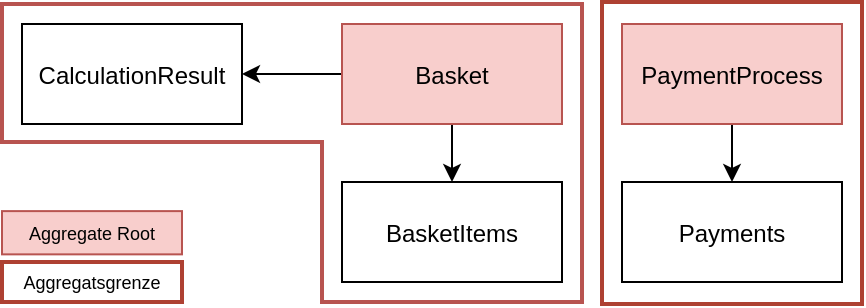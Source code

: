 <mxfile version="15.7.3" type="device"><diagram id="YNvy5CeQ-3F3aSyPwZH2" name="Seite-1"><mxGraphModel dx="367" dy="342" grid="1" gridSize="10" guides="1" tooltips="1" connect="1" arrows="1" fold="1" page="1" pageScale="1" pageWidth="1169" pageHeight="827" math="0" shadow="0"><root><mxCell id="0"/><mxCell id="1" parent="0"/><mxCell id="n4WCS9TmB4n6hIqTj7AG-1" value="" style="rounded=0;whiteSpace=wrap;html=1;fillColor=none;strokeColor=#ae4132;strokeWidth=2;" parent="1" vertex="1"><mxGeometry x="670" y="210" width="130" height="151" as="geometry"/></mxCell><mxCell id="n4WCS9TmB4n6hIqTj7AG-3" style="edgeStyle=orthogonalEdgeStyle;rounded=0;orthogonalLoop=1;jettySize=auto;html=1;fontColor=#000000;strokeColor=#000000;" parent="1" source="n4WCS9TmB4n6hIqTj7AG-5" target="n4WCS9TmB4n6hIqTj7AG-6" edge="1"><mxGeometry relative="1" as="geometry"/></mxCell><mxCell id="n4WCS9TmB4n6hIqTj7AG-4" style="edgeStyle=orthogonalEdgeStyle;rounded=0;orthogonalLoop=1;jettySize=auto;html=1;fontColor=#000000;strokeColor=#000000;" parent="1" source="n4WCS9TmB4n6hIqTj7AG-5" target="n4WCS9TmB4n6hIqTj7AG-7" edge="1"><mxGeometry relative="1" as="geometry"/></mxCell><mxCell id="n4WCS9TmB4n6hIqTj7AG-5" value="Basket" style="strokeColor=#b85450;fillColor=#f8cecc;" parent="1" vertex="1"><mxGeometry x="540" y="221" width="110" height="50" as="geometry"/></mxCell><mxCell id="n4WCS9TmB4n6hIqTj7AG-6" value="CalculationResult" style="strokeColor=#000000;fillColor=#FFFFFF;fontColor=#000000;" parent="1" vertex="1"><mxGeometry x="380" y="221" width="110" height="50" as="geometry"/></mxCell><mxCell id="n4WCS9TmB4n6hIqTj7AG-7" value="BasketItems" style="strokeColor=#000000;fillColor=#FFFFFF;fontColor=#000000;" parent="1" vertex="1"><mxGeometry x="540" y="300" width="110" height="50" as="geometry"/></mxCell><mxCell id="n4WCS9TmB4n6hIqTj7AG-8" style="edgeStyle=orthogonalEdgeStyle;rounded=0;orthogonalLoop=1;jettySize=auto;html=1;fontColor=#000000;strokeColor=#000000;" parent="1" source="n4WCS9TmB4n6hIqTj7AG-9" target="n4WCS9TmB4n6hIqTj7AG-10" edge="1"><mxGeometry relative="1" as="geometry"/></mxCell><mxCell id="n4WCS9TmB4n6hIqTj7AG-9" value="PaymentProcess" style="strokeColor=#b85450;fillColor=#f8cecc;" parent="1" vertex="1"><mxGeometry x="680" y="221" width="110" height="50" as="geometry"/></mxCell><mxCell id="n4WCS9TmB4n6hIqTj7AG-10" value="Payments" style="strokeColor=#000000;fillColor=#FFFFFF;fontColor=#000000;" parent="1" vertex="1"><mxGeometry x="680" y="300" width="110" height="50" as="geometry"/></mxCell><mxCell id="86WljVB1l00j-DzbtgCY-1" value="" style="strokeColor=#b85450;fillColor=#f8cecc;" vertex="1" parent="1"><mxGeometry x="370" y="314.56" width="90" height="21.62" as="geometry"/></mxCell><mxCell id="86WljVB1l00j-DzbtgCY-2" value="Aggregate Root" style="text;strokeColor=none;fillColor=none;align=center;verticalAlign=middle;rounded=0;fontColor=#000000;fontSize=9;" vertex="1" parent="1"><mxGeometry x="380" y="318.12" width="70" height="14.5" as="geometry"/></mxCell><mxCell id="86WljVB1l00j-DzbtgCY-3" value="" style="rounded=0;whiteSpace=wrap;html=1;fillColor=none;strokeColor=#ae4132;strokeWidth=2;" vertex="1" parent="1"><mxGeometry x="370" y="340" width="90" height="20" as="geometry"/></mxCell><mxCell id="86WljVB1l00j-DzbtgCY-4" value="Aggregatsgrenze" style="text;strokeColor=none;fillColor=none;align=center;verticalAlign=middle;rounded=0;fontColor=#000000;fontSize=9;fontStyle=0" vertex="1" parent="1"><mxGeometry x="370" y="342.75" width="90" height="14.5" as="geometry"/></mxCell><mxCell id="86WljVB1l00j-DzbtgCY-6" value="" style="endArrow=none;html=1;rounded=0;fontSize=9;fontColor=#000000;fillColor=#f8cecc;strokeColor=#b85450;strokeWidth=2;entryX=0;entryY=0;entryDx=0;entryDy=0;" edge="1" parent="1"><mxGeometry width="50" height="50" relative="1" as="geometry"><mxPoint x="370" y="280" as="sourcePoint"/><mxPoint x="370" y="211" as="targetPoint"/><Array as="points"><mxPoint x="530" y="280"/><mxPoint x="530" y="360"/><mxPoint x="660" y="360"/><mxPoint x="660" y="211"/></Array></mxGeometry></mxCell><mxCell id="86WljVB1l00j-DzbtgCY-7" value="" style="endArrow=none;html=1;rounded=0;fontSize=9;fontColor=#000000;strokeWidth=2;fillColor=#f8cecc;strokeColor=#b85450;" edge="1" parent="1"><mxGeometry width="50" height="50" relative="1" as="geometry"><mxPoint x="530" y="360" as="sourcePoint"/><mxPoint x="370" y="210" as="targetPoint"/><Array as="points"><mxPoint x="530" y="280"/><mxPoint x="370" y="280"/></Array></mxGeometry></mxCell></root></mxGraphModel></diagram></mxfile>